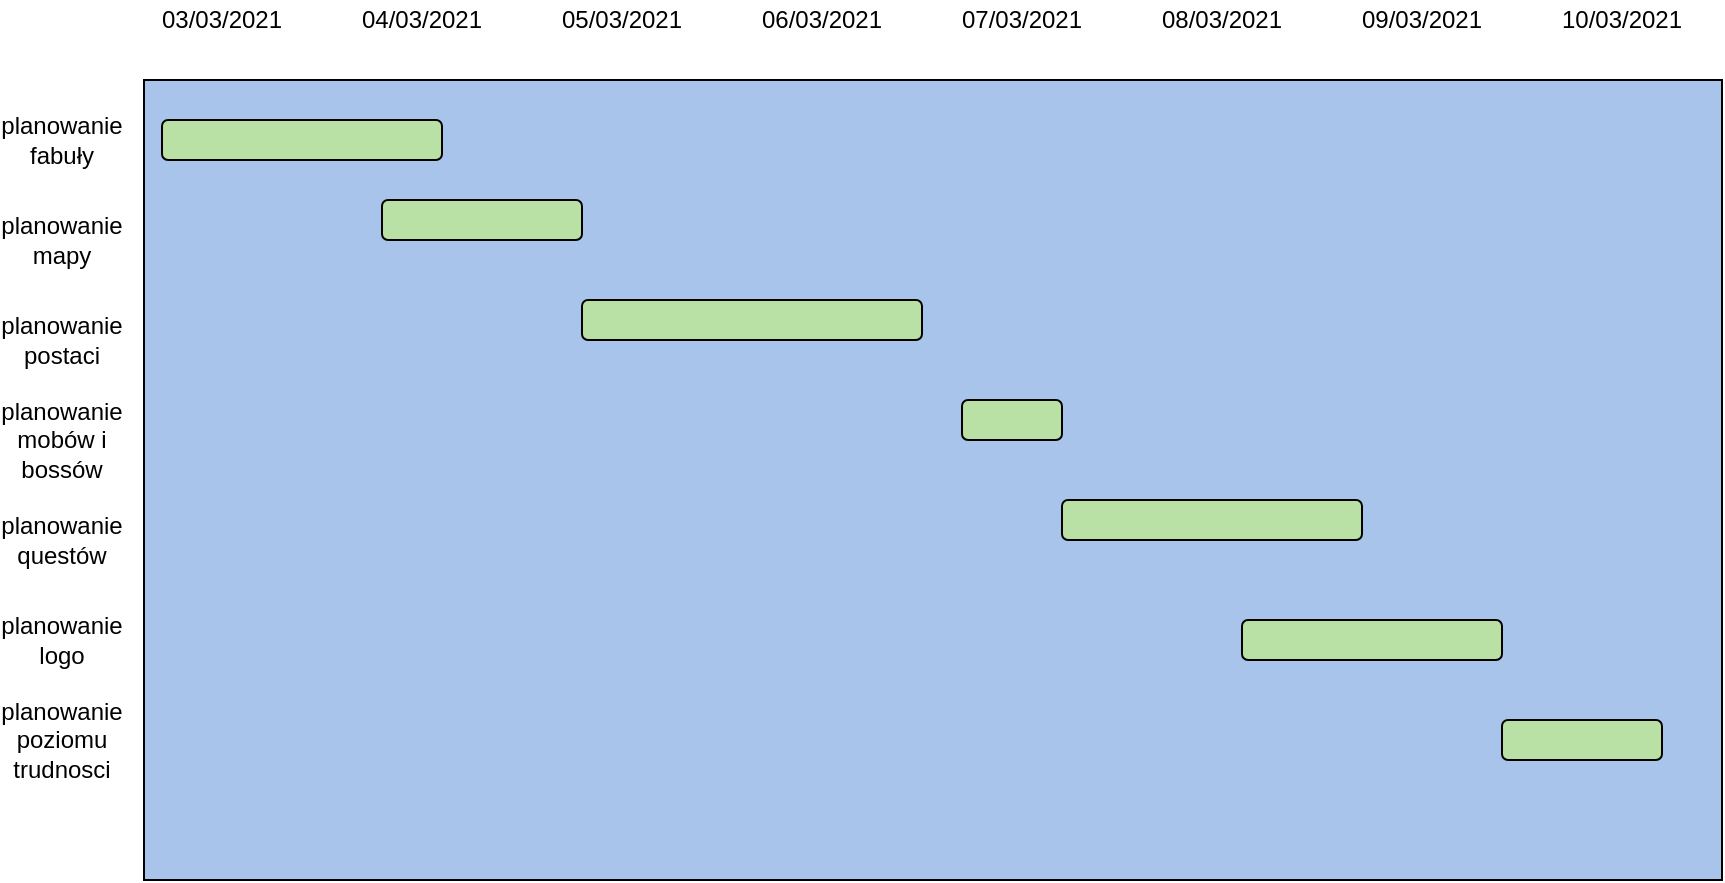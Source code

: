 <mxfile version="15.1.1" type="github">
  <diagram id="s28Ke2D7VbogQr7Y0fA9" name="Page-1">
    <mxGraphModel dx="768" dy="724" grid="1" gridSize="10" guides="1" tooltips="1" connect="1" arrows="1" fold="1" page="1" pageScale="1" pageWidth="827" pageHeight="1169" math="0" shadow="0">
      <root>
        <mxCell id="0" />
        <mxCell id="1" parent="0" />
        <mxCell id="FOQH44iFYXR7YQ4rlIlQ-1" value="" style="rounded=0;whiteSpace=wrap;html=1;fillColor=#A9C4EB;" vertex="1" parent="1">
          <mxGeometry x="121" y="170" width="789" height="400" as="geometry" />
        </mxCell>
        <mxCell id="FOQH44iFYXR7YQ4rlIlQ-2" value="planowanie fabuły" style="text;html=1;strokeColor=none;fillColor=none;align=center;verticalAlign=middle;whiteSpace=wrap;rounded=0;" vertex="1" parent="1">
          <mxGeometry x="60" y="190" width="40" height="20" as="geometry" />
        </mxCell>
        <mxCell id="FOQH44iFYXR7YQ4rlIlQ-3" value="planowanie mapy" style="text;html=1;strokeColor=none;fillColor=none;align=center;verticalAlign=middle;whiteSpace=wrap;rounded=0;" vertex="1" parent="1">
          <mxGeometry x="60" y="240" width="40" height="20" as="geometry" />
        </mxCell>
        <mxCell id="FOQH44iFYXR7YQ4rlIlQ-4" value="planowanie postaci" style="text;html=1;strokeColor=none;fillColor=none;align=center;verticalAlign=middle;whiteSpace=wrap;rounded=0;" vertex="1" parent="1">
          <mxGeometry x="60" y="290" width="40" height="20" as="geometry" />
        </mxCell>
        <mxCell id="FOQH44iFYXR7YQ4rlIlQ-5" value="planowanie mobów i bossów" style="text;html=1;strokeColor=none;fillColor=none;align=center;verticalAlign=middle;whiteSpace=wrap;rounded=0;" vertex="1" parent="1">
          <mxGeometry x="60" y="340" width="40" height="20" as="geometry" />
        </mxCell>
        <mxCell id="FOQH44iFYXR7YQ4rlIlQ-7" value="planowanie questów" style="text;html=1;strokeColor=none;fillColor=none;align=center;verticalAlign=middle;whiteSpace=wrap;rounded=0;" vertex="1" parent="1">
          <mxGeometry x="60" y="390" width="40" height="20" as="geometry" />
        </mxCell>
        <mxCell id="FOQH44iFYXR7YQ4rlIlQ-8" value="planowanie logo" style="text;html=1;strokeColor=none;fillColor=none;align=center;verticalAlign=middle;whiteSpace=wrap;rounded=0;" vertex="1" parent="1">
          <mxGeometry x="60" y="440" width="40" height="20" as="geometry" />
        </mxCell>
        <mxCell id="FOQH44iFYXR7YQ4rlIlQ-9" value="planowanie poziomu trudnosci" style="text;html=1;strokeColor=none;fillColor=none;align=center;verticalAlign=middle;whiteSpace=wrap;rounded=0;" vertex="1" parent="1">
          <mxGeometry x="60" y="490" width="40" height="20" as="geometry" />
        </mxCell>
        <mxCell id="FOQH44iFYXR7YQ4rlIlQ-10" value="03/03/2021" style="text;html=1;strokeColor=none;fillColor=none;align=center;verticalAlign=middle;whiteSpace=wrap;rounded=0;" vertex="1" parent="1">
          <mxGeometry x="140" y="130" width="40" height="20" as="geometry" />
        </mxCell>
        <mxCell id="FOQH44iFYXR7YQ4rlIlQ-11" value="04/03/2021" style="text;html=1;strokeColor=none;fillColor=none;align=center;verticalAlign=middle;whiteSpace=wrap;rounded=0;" vertex="1" parent="1">
          <mxGeometry x="240" y="130" width="40" height="20" as="geometry" />
        </mxCell>
        <mxCell id="FOQH44iFYXR7YQ4rlIlQ-12" value="05/03/2021" style="text;html=1;strokeColor=none;fillColor=none;align=center;verticalAlign=middle;whiteSpace=wrap;rounded=0;" vertex="1" parent="1">
          <mxGeometry x="340" y="130" width="40" height="20" as="geometry" />
        </mxCell>
        <mxCell id="FOQH44iFYXR7YQ4rlIlQ-13" value="06/03/2021" style="text;html=1;strokeColor=none;fillColor=none;align=center;verticalAlign=middle;whiteSpace=wrap;rounded=0;" vertex="1" parent="1">
          <mxGeometry x="440" y="130" width="40" height="20" as="geometry" />
        </mxCell>
        <mxCell id="FOQH44iFYXR7YQ4rlIlQ-14" value="07/03/2021" style="text;html=1;strokeColor=none;fillColor=none;align=center;verticalAlign=middle;whiteSpace=wrap;rounded=0;" vertex="1" parent="1">
          <mxGeometry x="540" y="130" width="40" height="20" as="geometry" />
        </mxCell>
        <mxCell id="FOQH44iFYXR7YQ4rlIlQ-15" value="08/03/2021" style="text;html=1;strokeColor=none;fillColor=none;align=center;verticalAlign=middle;whiteSpace=wrap;rounded=0;" vertex="1" parent="1">
          <mxGeometry x="640" y="130" width="40" height="20" as="geometry" />
        </mxCell>
        <mxCell id="FOQH44iFYXR7YQ4rlIlQ-16" value="09/03/2021" style="text;html=1;strokeColor=none;fillColor=none;align=center;verticalAlign=middle;whiteSpace=wrap;rounded=0;" vertex="1" parent="1">
          <mxGeometry x="740" y="130" width="40" height="20" as="geometry" />
        </mxCell>
        <mxCell id="FOQH44iFYXR7YQ4rlIlQ-17" value="" style="rounded=1;whiteSpace=wrap;html=1;fillColor=#B9E0A5;" vertex="1" parent="1">
          <mxGeometry x="130" y="190" width="140" height="20" as="geometry" />
        </mxCell>
        <mxCell id="FOQH44iFYXR7YQ4rlIlQ-18" value="" style="rounded=1;whiteSpace=wrap;html=1;fillColor=#B9E0A5;" vertex="1" parent="1">
          <mxGeometry x="240" y="230" width="100" height="20" as="geometry" />
        </mxCell>
        <mxCell id="FOQH44iFYXR7YQ4rlIlQ-19" value="" style="rounded=1;whiteSpace=wrap;html=1;fillColor=#B9E0A5;" vertex="1" parent="1">
          <mxGeometry x="340" y="280" width="170" height="20" as="geometry" />
        </mxCell>
        <mxCell id="FOQH44iFYXR7YQ4rlIlQ-20" value="" style="rounded=1;whiteSpace=wrap;html=1;fillColor=#B9E0A5;" vertex="1" parent="1">
          <mxGeometry x="530" y="330" width="50" height="20" as="geometry" />
        </mxCell>
        <mxCell id="FOQH44iFYXR7YQ4rlIlQ-21" value="" style="rounded=1;whiteSpace=wrap;html=1;fillColor=#B9E0A5;" vertex="1" parent="1">
          <mxGeometry x="580" y="380" width="150" height="20" as="geometry" />
        </mxCell>
        <mxCell id="FOQH44iFYXR7YQ4rlIlQ-22" value="10/03/2021" style="text;html=1;strokeColor=none;fillColor=none;align=center;verticalAlign=middle;whiteSpace=wrap;rounded=0;" vertex="1" parent="1">
          <mxGeometry x="840" y="130" width="40" height="20" as="geometry" />
        </mxCell>
        <mxCell id="FOQH44iFYXR7YQ4rlIlQ-23" value="" style="rounded=1;whiteSpace=wrap;html=1;fillColor=#B9E0A5;" vertex="1" parent="1">
          <mxGeometry x="670" y="440" width="130" height="20" as="geometry" />
        </mxCell>
        <mxCell id="FOQH44iFYXR7YQ4rlIlQ-24" value="" style="rounded=1;whiteSpace=wrap;html=1;fillColor=#B9E0A5;" vertex="1" parent="1">
          <mxGeometry x="800" y="490" width="80" height="20" as="geometry" />
        </mxCell>
      </root>
    </mxGraphModel>
  </diagram>
</mxfile>
